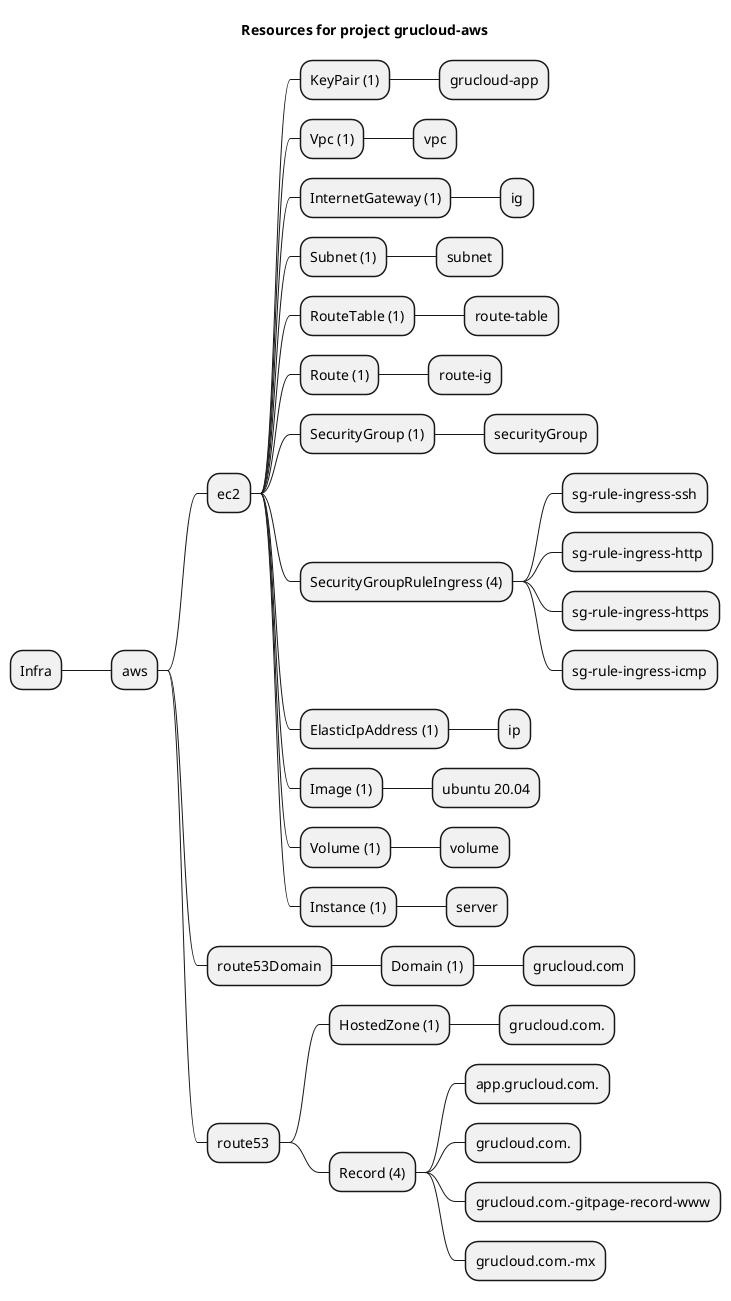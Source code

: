 @startmindmap
title Resources for project grucloud-aws
skinparam monochrome true
+ Infra
++ aws
+++ ec2
++++ KeyPair (1)
+++++ grucloud-app
++++ Vpc (1)
+++++ vpc
++++ InternetGateway (1)
+++++ ig
++++ Subnet (1)
+++++ subnet
++++ RouteTable (1)
+++++ route-table
++++ Route (1)
+++++ route-ig
++++ SecurityGroup (1)
+++++ securityGroup
++++ SecurityGroupRuleIngress (4)
+++++ sg-rule-ingress-ssh
+++++ sg-rule-ingress-http
+++++ sg-rule-ingress-https
+++++ sg-rule-ingress-icmp
++++ ElasticIpAddress (1)
+++++ ip
++++ Image (1)
+++++ ubuntu 20.04
++++ Volume (1)
+++++ volume
++++ Instance (1)
+++++ server
+++ route53Domain
++++ Domain (1)
+++++ grucloud.com
+++ route53
++++ HostedZone (1)
+++++ grucloud.com.
++++ Record (4)
+++++ app.grucloud.com.
+++++ grucloud.com.
+++++ grucloud.com.-gitpage-record-www
+++++ grucloud.com.-mx
@endmindmap